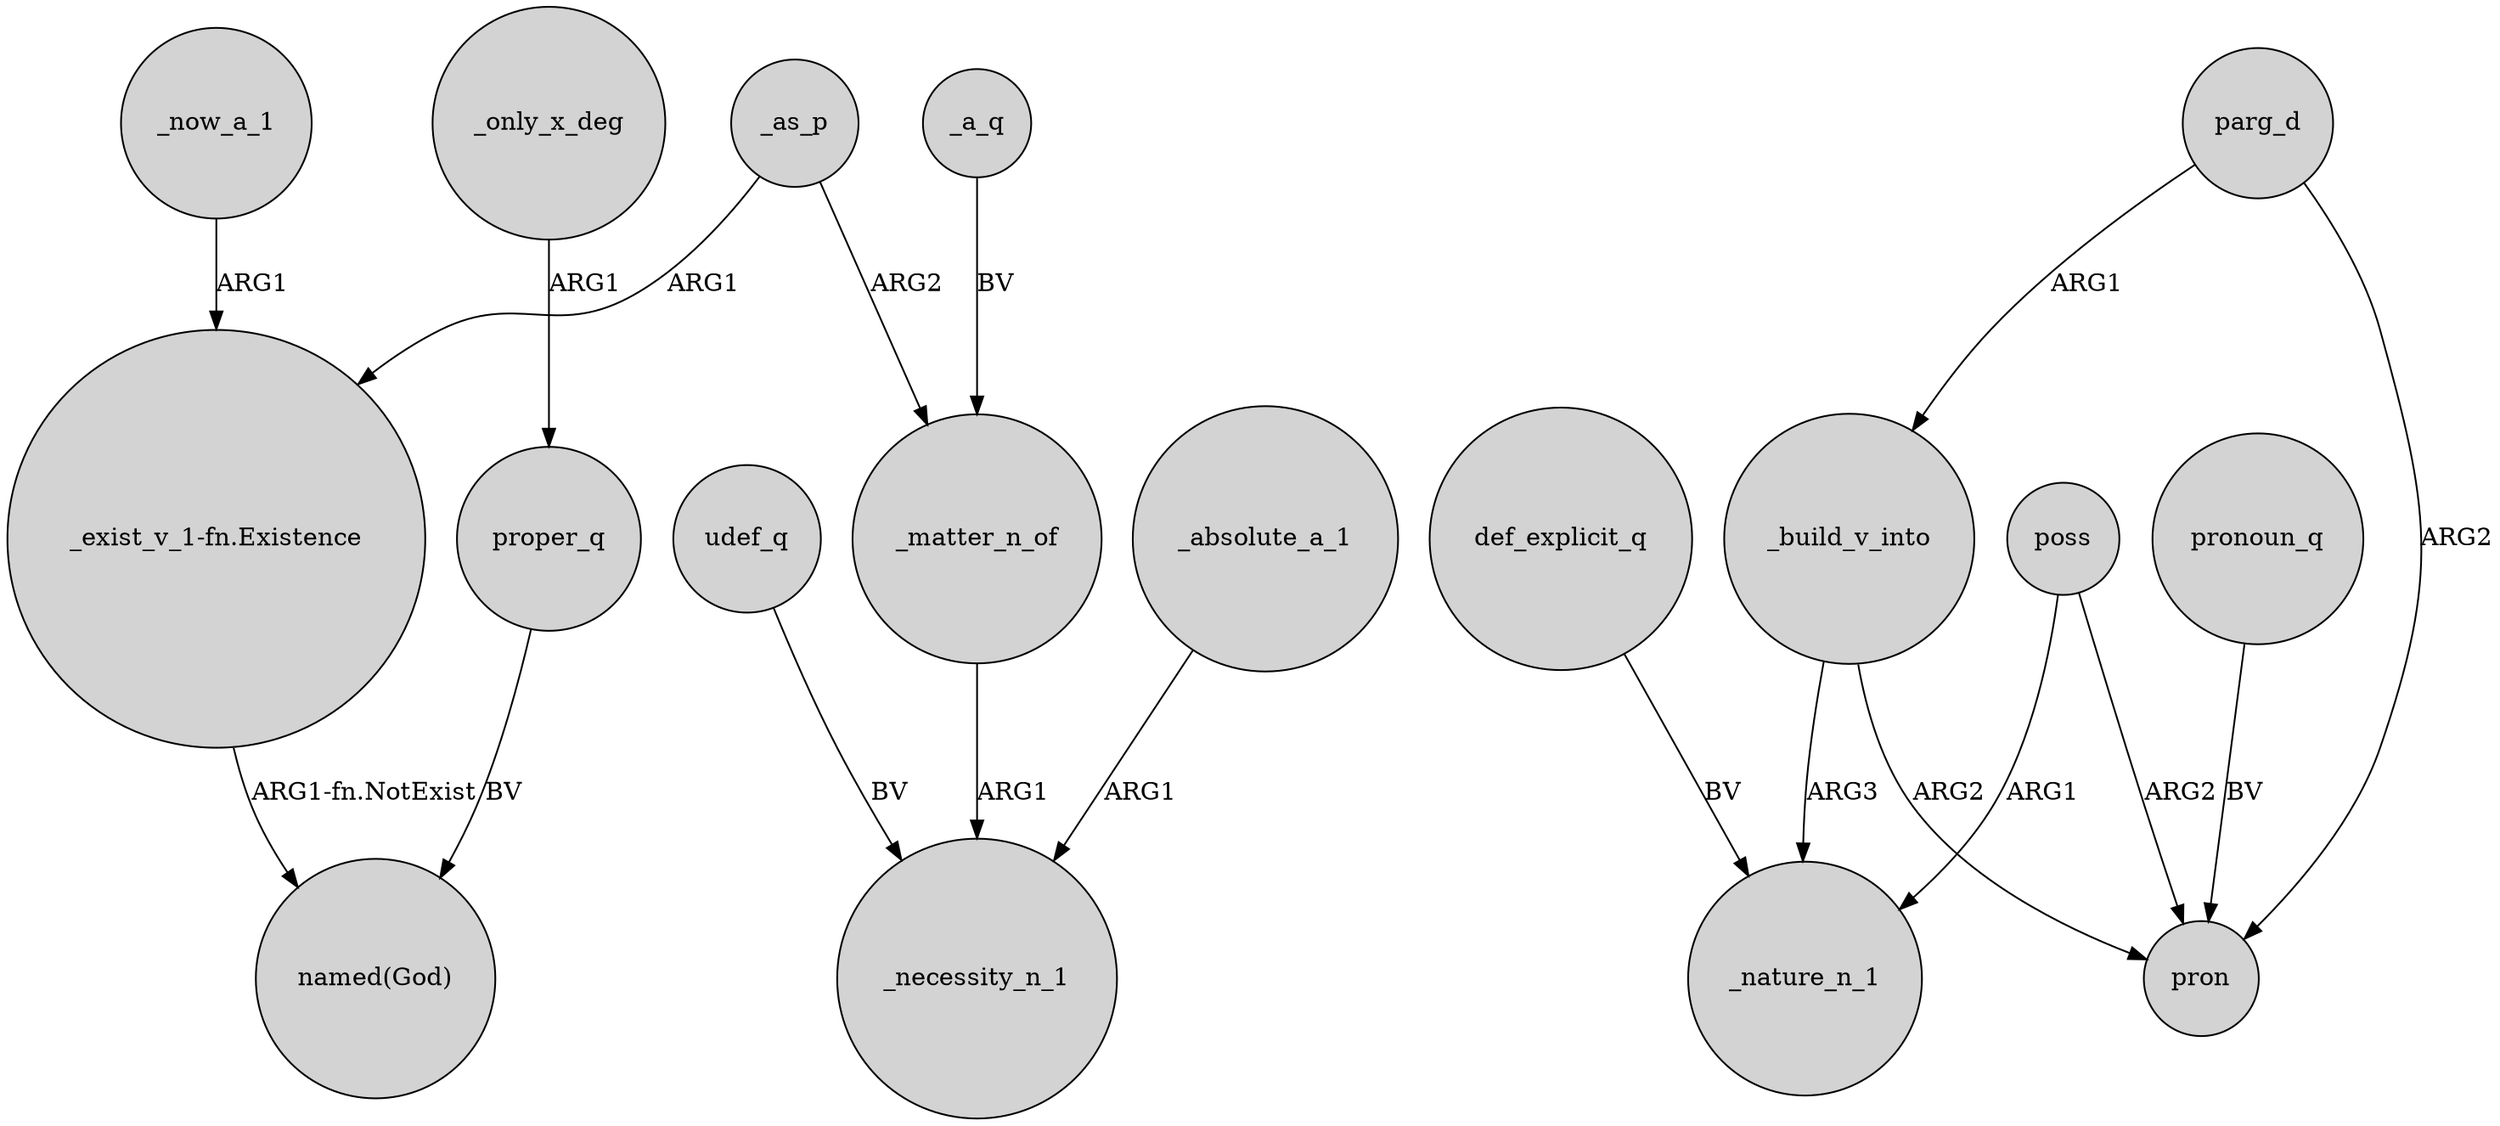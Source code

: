digraph {
	node [shape=circle style=filled]
	_as_p -> "_exist_v_1-fn.Existence" [label=ARG1]
	_matter_n_of -> _necessity_n_1 [label=ARG1]
	_as_p -> _matter_n_of [label=ARG2]
	"_exist_v_1-fn.Existence" -> "named(God)" [label="ARG1-fn.NotExist"]
	_only_x_deg -> proper_q [label=ARG1]
	proper_q -> "named(God)" [label=BV]
	_build_v_into -> _nature_n_1 [label=ARG3]
	poss -> pron [label=ARG2]
	parg_d -> _build_v_into [label=ARG1]
	_now_a_1 -> "_exist_v_1-fn.Existence" [label=ARG1]
	_a_q -> _matter_n_of [label=BV]
	_build_v_into -> pron [label=ARG2]
	def_explicit_q -> _nature_n_1 [label=BV]
	poss -> _nature_n_1 [label=ARG1]
	parg_d -> pron [label=ARG2]
	_absolute_a_1 -> _necessity_n_1 [label=ARG1]
	udef_q -> _necessity_n_1 [label=BV]
	pronoun_q -> pron [label=BV]
}
